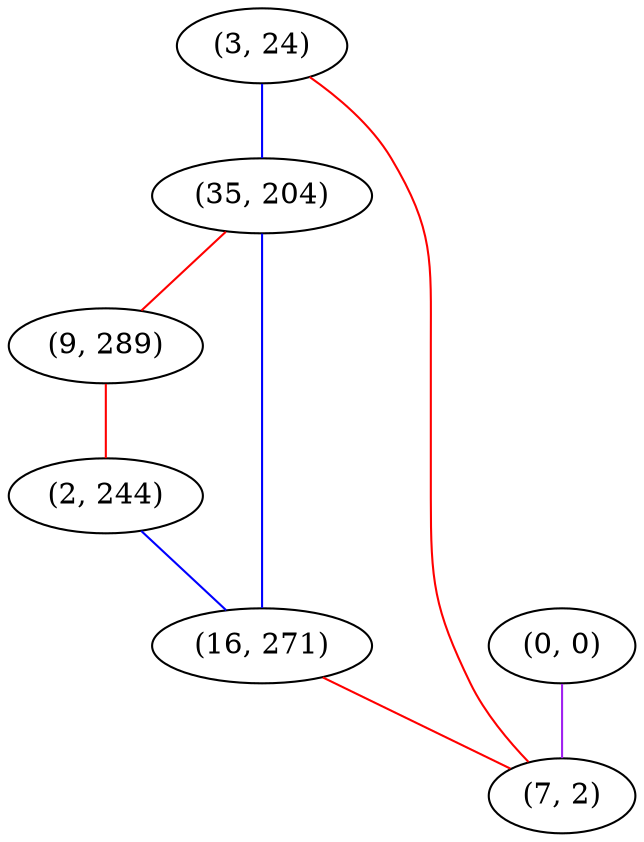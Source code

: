 graph "" {
"(3, 24)";
"(0, 0)";
"(35, 204)";
"(9, 289)";
"(2, 244)";
"(16, 271)";
"(7, 2)";
"(3, 24)" -- "(35, 204)"  [color=blue, key=0, weight=3];
"(3, 24)" -- "(7, 2)"  [color=red, key=0, weight=1];
"(0, 0)" -- "(7, 2)"  [color=purple, key=0, weight=4];
"(35, 204)" -- "(9, 289)"  [color=red, key=0, weight=1];
"(35, 204)" -- "(16, 271)"  [color=blue, key=0, weight=3];
"(9, 289)" -- "(2, 244)"  [color=red, key=0, weight=1];
"(2, 244)" -- "(16, 271)"  [color=blue, key=0, weight=3];
"(16, 271)" -- "(7, 2)"  [color=red, key=0, weight=1];
}

